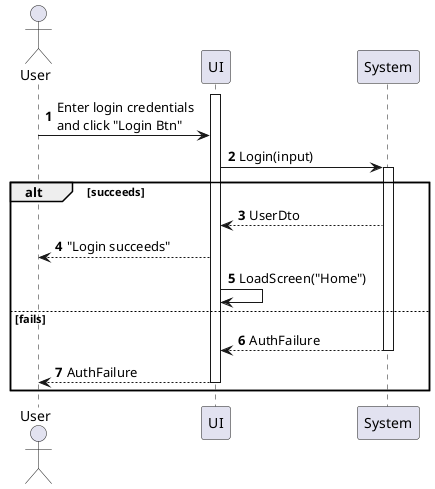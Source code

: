 @startuml my-account-login
autonumber

actor "User" as a
participant UI as f
participant System as b

activate f
a -> f : Enter login credentials\nand click "Login Btn"
f -> b : Login(input)
activate b

alt succeeds
    b --> f : UserDto
    f --> a : "Login succeeds"
    f -> f : LoadScreen("Home")
else  fails
    return AuthFailure
    f --> a : AuthFailure
    deactivate f
end
@enduml